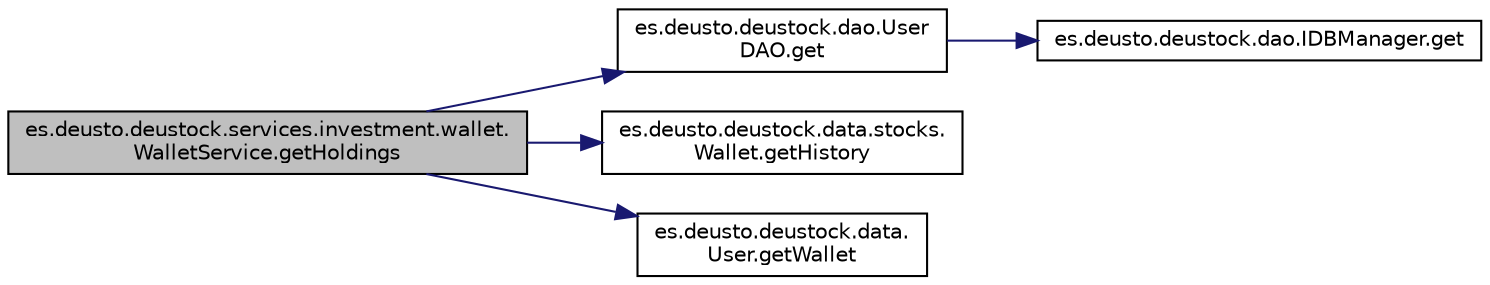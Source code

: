 digraph "es.deusto.deustock.services.investment.wallet.WalletService.getHoldings"
{
 // LATEX_PDF_SIZE
  edge [fontname="Helvetica",fontsize="10",labelfontname="Helvetica",labelfontsize="10"];
  node [fontname="Helvetica",fontsize="10",shape=record];
  rankdir="LR";
  Node1 [label="es.deusto.deustock.services.investment.wallet.\lWalletService.getHoldings",height=0.2,width=0.4,color="black", fillcolor="grey75", style="filled", fontcolor="black",tooltip=" "];
  Node1 -> Node2 [color="midnightblue",fontsize="10",style="solid",fontname="Helvetica"];
  Node2 [label="es.deusto.deustock.dao.User\lDAO.get",height=0.2,width=0.4,color="black", fillcolor="white", style="filled",URL="$classes_1_1deusto_1_1deustock_1_1dao_1_1_user_d_a_o.html#a4703803a6cb9ef34dab610d1e55a114e",tooltip=" "];
  Node2 -> Node3 [color="midnightblue",fontsize="10",style="solid",fontname="Helvetica"];
  Node3 [label="es.deusto.deustock.dao.IDBManager.get",height=0.2,width=0.4,color="black", fillcolor="white", style="filled",URL="$interfacees_1_1deusto_1_1deustock_1_1dao_1_1_i_d_b_manager.html#ad03b499d4bbeb0e41fabd3b4e0f44714",tooltip=" "];
  Node1 -> Node4 [color="midnightblue",fontsize="10",style="solid",fontname="Helvetica"];
  Node4 [label="es.deusto.deustock.data.stocks.\lWallet.getHistory",height=0.2,width=0.4,color="black", fillcolor="white", style="filled",URL="$classes_1_1deusto_1_1deustock_1_1data_1_1stocks_1_1_wallet.html#abd68849d61abeed8d896f5448fd99343",tooltip=" "];
  Node1 -> Node5 [color="midnightblue",fontsize="10",style="solid",fontname="Helvetica"];
  Node5 [label="es.deusto.deustock.data.\lUser.getWallet",height=0.2,width=0.4,color="black", fillcolor="white", style="filled",URL="$classes_1_1deusto_1_1deustock_1_1data_1_1_user.html#aa8293054280b3680ac056ca1858e51d9",tooltip=" "];
}
